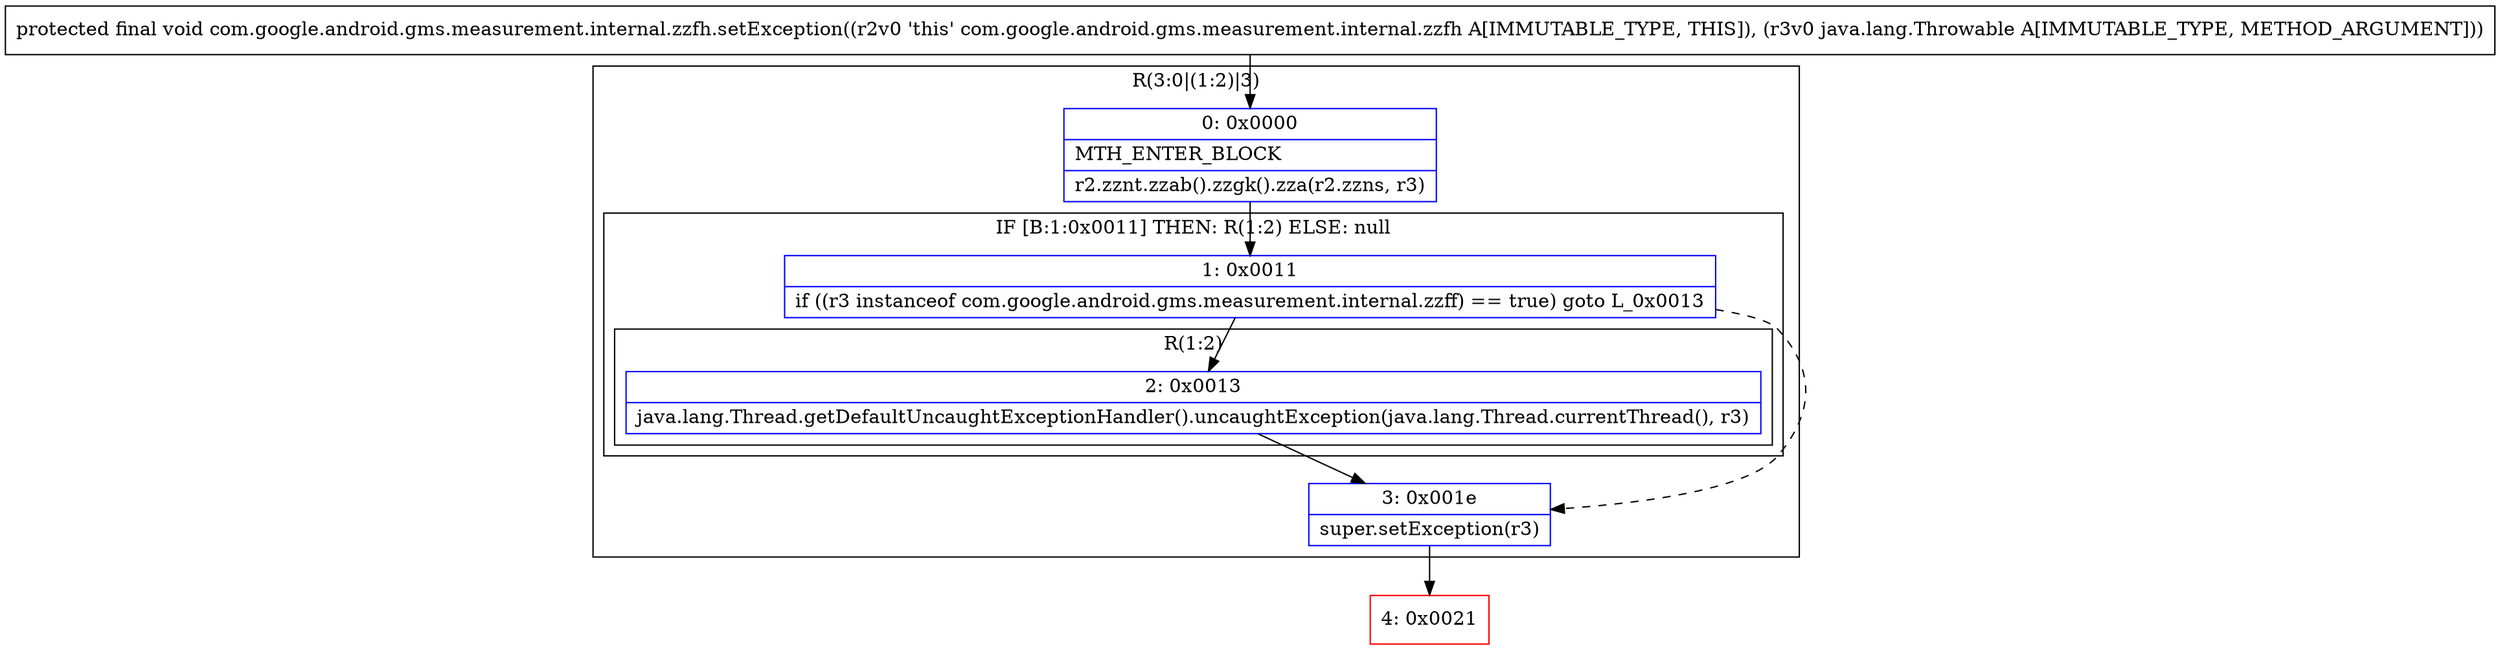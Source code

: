 digraph "CFG forcom.google.android.gms.measurement.internal.zzfh.setException(Ljava\/lang\/Throwable;)V" {
subgraph cluster_Region_88499612 {
label = "R(3:0|(1:2)|3)";
node [shape=record,color=blue];
Node_0 [shape=record,label="{0\:\ 0x0000|MTH_ENTER_BLOCK\l|r2.zznt.zzab().zzgk().zza(r2.zzns, r3)\l}"];
subgraph cluster_IfRegion_785399060 {
label = "IF [B:1:0x0011] THEN: R(1:2) ELSE: null";
node [shape=record,color=blue];
Node_1 [shape=record,label="{1\:\ 0x0011|if ((r3 instanceof com.google.android.gms.measurement.internal.zzff) == true) goto L_0x0013\l}"];
subgraph cluster_Region_1997568082 {
label = "R(1:2)";
node [shape=record,color=blue];
Node_2 [shape=record,label="{2\:\ 0x0013|java.lang.Thread.getDefaultUncaughtExceptionHandler().uncaughtException(java.lang.Thread.currentThread(), r3)\l}"];
}
}
Node_3 [shape=record,label="{3\:\ 0x001e|super.setException(r3)\l}"];
}
Node_4 [shape=record,color=red,label="{4\:\ 0x0021}"];
MethodNode[shape=record,label="{protected final void com.google.android.gms.measurement.internal.zzfh.setException((r2v0 'this' com.google.android.gms.measurement.internal.zzfh A[IMMUTABLE_TYPE, THIS]), (r3v0 java.lang.Throwable A[IMMUTABLE_TYPE, METHOD_ARGUMENT])) }"];
MethodNode -> Node_0;
Node_0 -> Node_1;
Node_1 -> Node_2;
Node_1 -> Node_3[style=dashed];
Node_2 -> Node_3;
Node_3 -> Node_4;
}

